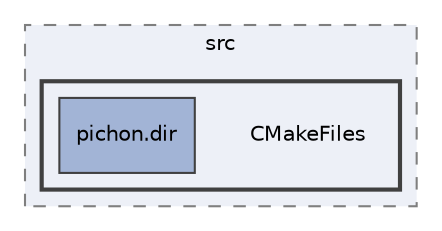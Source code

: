 digraph "/home/francisco/Projects/gameEngines/Pong/build/pichon/src/CMakeFiles"
{
 // LATEX_PDF_SIZE
  edge [fontname="Helvetica",fontsize="10",labelfontname="Helvetica",labelfontsize="10"];
  node [fontname="Helvetica",fontsize="10",shape=record];
  compound=true
  subgraph clusterdir_f1bdcd2105bfab5c3aec1fe845f8c36e {
    graph [ bgcolor="#edf0f7", pencolor="grey50", style="filled,dashed,", label="src", fontname="Helvetica", fontsize="10", URL="dir_f1bdcd2105bfab5c3aec1fe845f8c36e.html"]
  subgraph clusterdir_09651140bfcb716f6c7d512de4b49b28 {
    graph [ bgcolor="#edf0f7", pencolor="grey25", style="filled,bold,", label="", fontname="Helvetica", fontsize="10", URL="dir_09651140bfcb716f6c7d512de4b49b28.html"]
    dir_09651140bfcb716f6c7d512de4b49b28 [shape=plaintext, label="CMakeFiles"];
  dir_de727f27aa760057c0bb6bd19c0e2b2c [shape=box, label="pichon.dir", style="filled,", fillcolor="#a2b4d6", color="grey25", URL="dir_de727f27aa760057c0bb6bd19c0e2b2c.html"];
  }
  }
}
